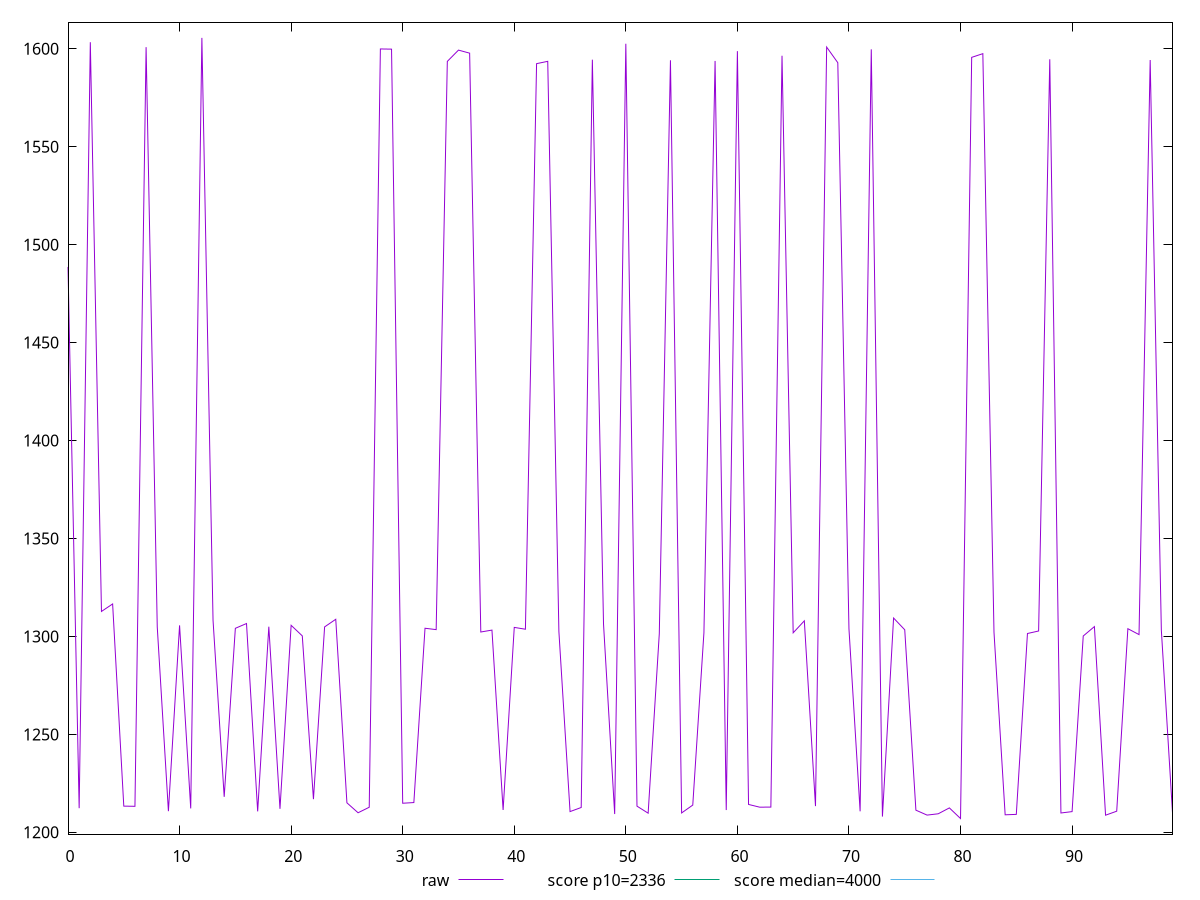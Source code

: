 reset

$raw <<EOF
0 1488.645
1 1212.345
2 1603.3664999999999
3 1312.781
4 1316.6064999999999
5 1213.3980000000001
6 1213.308
7 1600.8445000000002
8 1304.8560000000002
9 1210.83
10 1305.662
11 1212.2270999999996
12 1605.547
13 1308.31275
14 1218.141
15 1304.1664999999998
16 1306.6075
17 1210.7136
18 1304.996
19 1212.027
20 1305.7044999999998
21 1300.3004999999998
22 1216.9379999999999
23 1304.884
24 1308.7775499999998
25 1215.09
26 1210.011
27 1212.8220000000001
28 1599.9095
29 1599.8104999999998
30 1214.8692
31 1215.219
32 1304.1985
33 1303.494
34 1593.5625
35 1599.3210000000001
36 1597.759
37 1302.28
38 1303.2545
39 1211.4360000000001
40 1304.633
41 1303.6995000000002
42 1592.402
43 1593.5900000000001
44 1302.5499999999997
45 1210.608
46 1212.7014000000001
47 1594.448
48 1306.3575
49 1209.366
50 1602.5770000000002
51 1213.3878000000002
52 1209.795
53 1301.4624999999999
54 1594.1290000000001
55 1209.9119999999998
56 1213.932
57 1301.8999999999999
58 1593.8044999999997
59 1211.394
60 1598.7765000000004
61 1214.259
62 1212.858
63 1212.9150000000002
64 1596.4389999999999
65 1301.871
66 1307.9797500000002
67 1213.3980000000001
68 1600.871
69 1592.8859999999997
70 1303.9535500000002
71 1210.7469
72 1599.7059999999997
73 1208.067
74 1309.4109499999997
75 1303.4245
76 1211.334
77 1208.817
78 1209.486
79 1212.4884000000002
80 1207.071
81 1595.625
82 1597.5085
83 1302.197
84 1208.967
85 1209.1860000000001
86 1301.51055
87 1302.7975000000001
88 1594.6405
89 1209.8961
90 1210.596
91 1300.2374999999997
92 1305.0439999999999
93 1208.769
94 1210.8029999999999
95 1303.9679999999998
96 1300.9575
97 1594.2664999999997
98 1303.2405
99 1210.005
EOF

set key outside below
set xrange [0:99]
set yrange [1199.1014799999998:1613.5165200000001]
set trange [1199.1014799999998:1613.5165200000001]
set terminal svg size 640, 500 enhanced background rgb 'white'
set output "reports/report_00032_2021-02-25T10-28-15.087Z/first-contentful-paint/samples/music/raw/values.svg"

plot $raw title "raw" with line, \
     2336 title "score p10=2336", \
     4000 title "score median=4000"

reset

